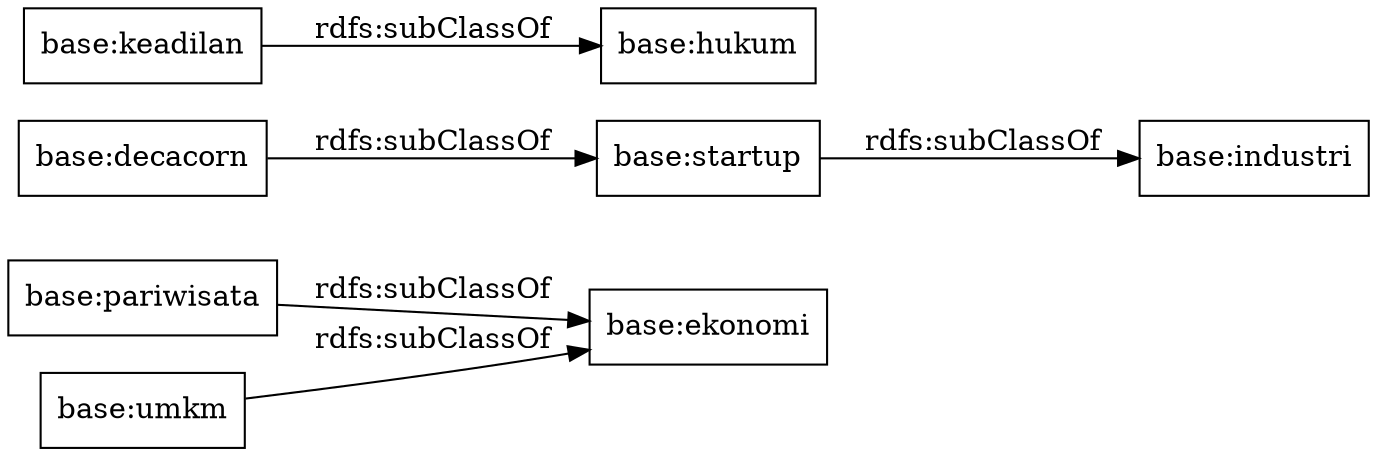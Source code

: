 digraph ar2dtool_diagram { 
rankdir=LR;
size="1000"
node [shape = rectangle, color="black"]; "base:pariwisata" "base:startup" "base:ekonomi" "base:umkm" "base:hukum" "base:decacorn" "base:industri" "base:keadilan" ; /*classes style*/
	"base:umkm" -> "base:ekonomi" [ label = "rdfs:subClassOf" ];
	"base:decacorn" -> "base:startup" [ label = "rdfs:subClassOf" ];
	"base:keadilan" -> "base:hukum" [ label = "rdfs:subClassOf" ];
	"base:startup" -> "base:industri" [ label = "rdfs:subClassOf" ];
	"base:pariwisata" -> "base:ekonomi" [ label = "rdfs:subClassOf" ];

}
